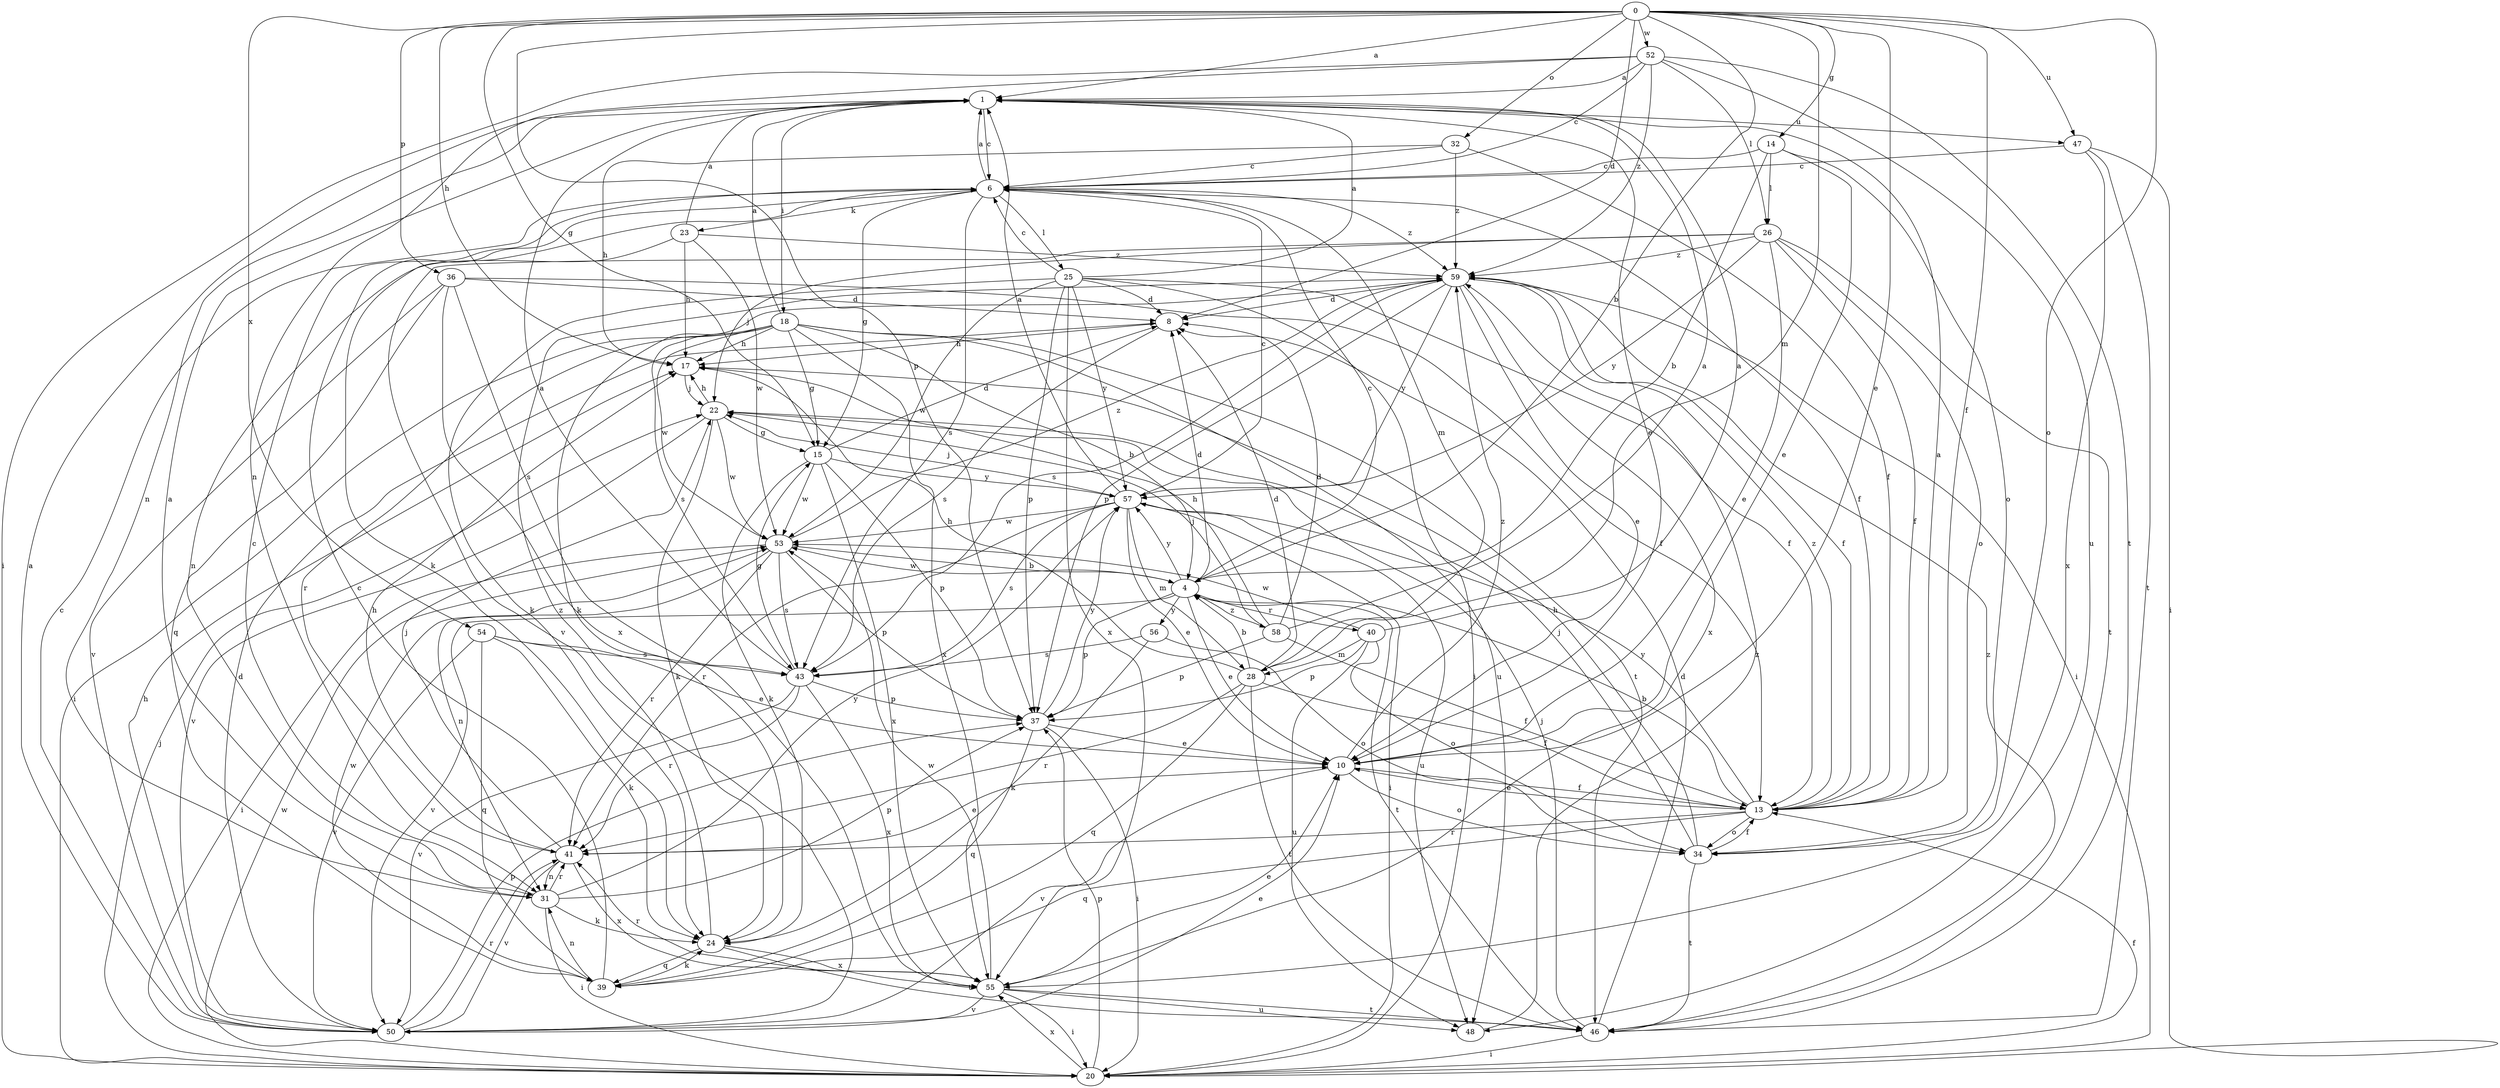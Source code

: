 strict digraph  {
0;
1;
4;
6;
8;
10;
13;
14;
15;
17;
18;
20;
22;
23;
24;
25;
26;
28;
31;
32;
34;
36;
37;
39;
40;
41;
43;
46;
47;
48;
50;
52;
53;
54;
55;
56;
57;
58;
59;
0 -> 1  [label=a];
0 -> 4  [label=b];
0 -> 8  [label=d];
0 -> 10  [label=e];
0 -> 13  [label=f];
0 -> 14  [label=g];
0 -> 15  [label=g];
0 -> 17  [label=h];
0 -> 28  [label=m];
0 -> 32  [label=o];
0 -> 34  [label=o];
0 -> 36  [label=p];
0 -> 37  [label=p];
0 -> 47  [label=u];
0 -> 52  [label=w];
0 -> 54  [label=x];
1 -> 6  [label=c];
1 -> 10  [label=e];
1 -> 18  [label=i];
1 -> 31  [label=n];
1 -> 47  [label=u];
4 -> 6  [label=c];
4 -> 8  [label=d];
4 -> 10  [label=e];
4 -> 37  [label=p];
4 -> 40  [label=r];
4 -> 46  [label=t];
4 -> 50  [label=v];
4 -> 53  [label=w];
4 -> 56  [label=y];
4 -> 57  [label=y];
4 -> 58  [label=z];
6 -> 1  [label=a];
6 -> 13  [label=f];
6 -> 15  [label=g];
6 -> 23  [label=k];
6 -> 24  [label=k];
6 -> 25  [label=l];
6 -> 28  [label=m];
6 -> 43  [label=s];
6 -> 59  [label=z];
8 -> 17  [label=h];
8 -> 43  [label=s];
10 -> 13  [label=f];
10 -> 34  [label=o];
10 -> 50  [label=v];
10 -> 59  [label=z];
13 -> 1  [label=a];
13 -> 4  [label=b];
13 -> 10  [label=e];
13 -> 34  [label=o];
13 -> 39  [label=q];
13 -> 41  [label=r];
13 -> 57  [label=y];
13 -> 59  [label=z];
14 -> 4  [label=b];
14 -> 6  [label=c];
14 -> 10  [label=e];
14 -> 26  [label=l];
14 -> 34  [label=o];
15 -> 8  [label=d];
15 -> 24  [label=k];
15 -> 37  [label=p];
15 -> 53  [label=w];
15 -> 55  [label=x];
15 -> 57  [label=y];
17 -> 22  [label=j];
18 -> 1  [label=a];
18 -> 4  [label=b];
18 -> 15  [label=g];
18 -> 17  [label=h];
18 -> 20  [label=i];
18 -> 41  [label=r];
18 -> 43  [label=s];
18 -> 46  [label=t];
18 -> 48  [label=u];
18 -> 53  [label=w];
18 -> 55  [label=x];
20 -> 13  [label=f];
20 -> 22  [label=j];
20 -> 37  [label=p];
20 -> 53  [label=w];
20 -> 55  [label=x];
22 -> 15  [label=g];
22 -> 17  [label=h];
22 -> 24  [label=k];
22 -> 50  [label=v];
22 -> 53  [label=w];
23 -> 1  [label=a];
23 -> 17  [label=h];
23 -> 31  [label=n];
23 -> 53  [label=w];
23 -> 59  [label=z];
24 -> 39  [label=q];
24 -> 46  [label=t];
24 -> 55  [label=x];
24 -> 59  [label=z];
25 -> 1  [label=a];
25 -> 6  [label=c];
25 -> 8  [label=d];
25 -> 13  [label=f];
25 -> 20  [label=i];
25 -> 24  [label=k];
25 -> 37  [label=p];
25 -> 53  [label=w];
25 -> 55  [label=x];
25 -> 57  [label=y];
26 -> 10  [label=e];
26 -> 13  [label=f];
26 -> 22  [label=j];
26 -> 34  [label=o];
26 -> 46  [label=t];
26 -> 50  [label=v];
26 -> 57  [label=y];
26 -> 59  [label=z];
28 -> 4  [label=b];
28 -> 8  [label=d];
28 -> 13  [label=f];
28 -> 17  [label=h];
28 -> 39  [label=q];
28 -> 41  [label=r];
28 -> 46  [label=t];
31 -> 1  [label=a];
31 -> 6  [label=c];
31 -> 20  [label=i];
31 -> 24  [label=k];
31 -> 37  [label=p];
31 -> 41  [label=r];
31 -> 57  [label=y];
32 -> 6  [label=c];
32 -> 13  [label=f];
32 -> 17  [label=h];
32 -> 59  [label=z];
34 -> 13  [label=f];
34 -> 17  [label=h];
34 -> 22  [label=j];
34 -> 46  [label=t];
36 -> 8  [label=d];
36 -> 13  [label=f];
36 -> 39  [label=q];
36 -> 43  [label=s];
36 -> 50  [label=v];
36 -> 55  [label=x];
37 -> 10  [label=e];
37 -> 20  [label=i];
37 -> 39  [label=q];
37 -> 57  [label=y];
39 -> 6  [label=c];
39 -> 24  [label=k];
39 -> 31  [label=n];
39 -> 53  [label=w];
40 -> 1  [label=a];
40 -> 28  [label=m];
40 -> 34  [label=o];
40 -> 37  [label=p];
40 -> 48  [label=u];
40 -> 53  [label=w];
41 -> 10  [label=e];
41 -> 17  [label=h];
41 -> 22  [label=j];
41 -> 31  [label=n];
41 -> 50  [label=v];
41 -> 55  [label=x];
43 -> 1  [label=a];
43 -> 15  [label=g];
43 -> 37  [label=p];
43 -> 41  [label=r];
43 -> 50  [label=v];
43 -> 55  [label=x];
46 -> 8  [label=d];
46 -> 20  [label=i];
46 -> 22  [label=j];
46 -> 59  [label=z];
47 -> 6  [label=c];
47 -> 20  [label=i];
47 -> 46  [label=t];
47 -> 55  [label=x];
48 -> 59  [label=z];
50 -> 1  [label=a];
50 -> 6  [label=c];
50 -> 8  [label=d];
50 -> 10  [label=e];
50 -> 17  [label=h];
50 -> 37  [label=p];
50 -> 41  [label=r];
52 -> 1  [label=a];
52 -> 6  [label=c];
52 -> 20  [label=i];
52 -> 26  [label=l];
52 -> 31  [label=n];
52 -> 46  [label=t];
52 -> 48  [label=u];
52 -> 59  [label=z];
53 -> 4  [label=b];
53 -> 20  [label=i];
53 -> 31  [label=n];
53 -> 37  [label=p];
53 -> 41  [label=r];
53 -> 43  [label=s];
53 -> 59  [label=z];
54 -> 10  [label=e];
54 -> 24  [label=k];
54 -> 39  [label=q];
54 -> 43  [label=s];
54 -> 50  [label=v];
55 -> 10  [label=e];
55 -> 20  [label=i];
55 -> 41  [label=r];
55 -> 46  [label=t];
55 -> 48  [label=u];
55 -> 50  [label=v];
55 -> 53  [label=w];
56 -> 24  [label=k];
56 -> 34  [label=o];
56 -> 43  [label=s];
57 -> 1  [label=a];
57 -> 6  [label=c];
57 -> 10  [label=e];
57 -> 20  [label=i];
57 -> 22  [label=j];
57 -> 28  [label=m];
57 -> 41  [label=r];
57 -> 43  [label=s];
57 -> 48  [label=u];
57 -> 53  [label=w];
58 -> 1  [label=a];
58 -> 8  [label=d];
58 -> 13  [label=f];
58 -> 17  [label=h];
58 -> 22  [label=j];
58 -> 37  [label=p];
59 -> 8  [label=d];
59 -> 10  [label=e];
59 -> 13  [label=f];
59 -> 20  [label=i];
59 -> 24  [label=k];
59 -> 37  [label=p];
59 -> 43  [label=s];
59 -> 55  [label=x];
59 -> 57  [label=y];
}
